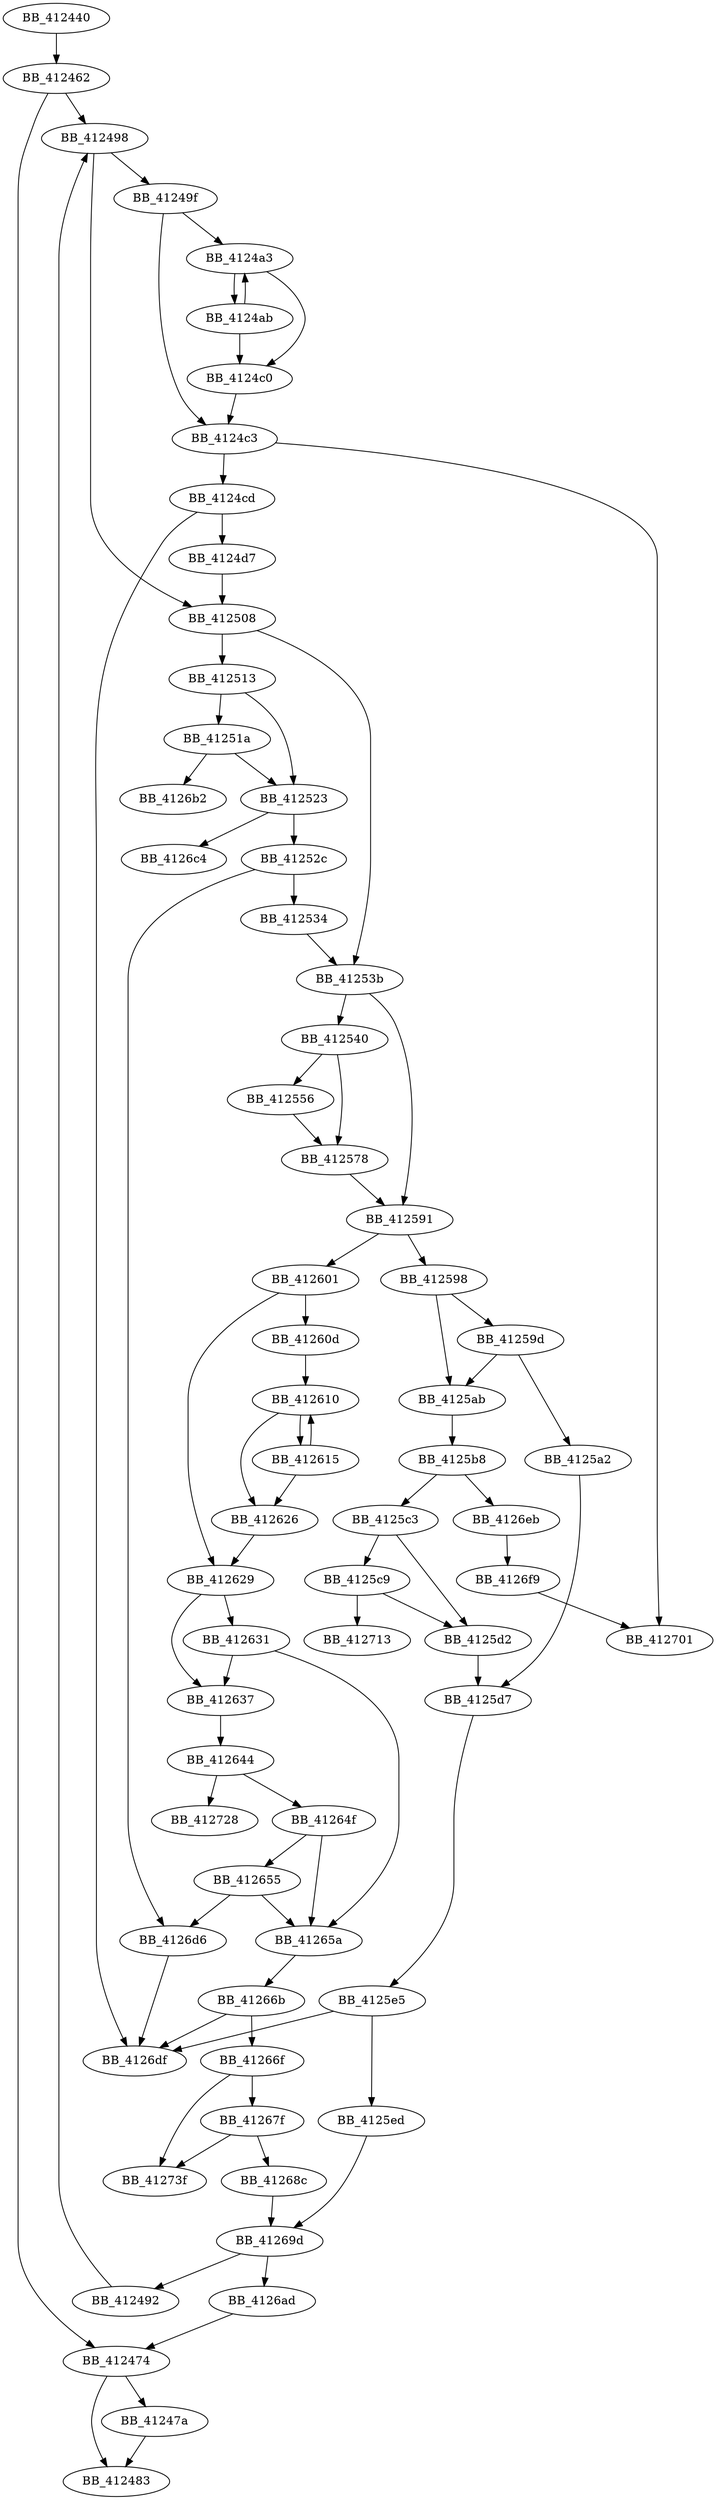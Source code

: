 DiGraph sub_412440{
BB_412440->BB_412462
BB_412462->BB_412474
BB_412462->BB_412498
BB_412474->BB_41247a
BB_412474->BB_412483
BB_41247a->BB_412483
BB_412492->BB_412498
BB_412498->BB_41249f
BB_412498->BB_412508
BB_41249f->BB_4124a3
BB_41249f->BB_4124c3
BB_4124a3->BB_4124ab
BB_4124a3->BB_4124c0
BB_4124ab->BB_4124a3
BB_4124ab->BB_4124c0
BB_4124c0->BB_4124c3
BB_4124c3->BB_4124cd
BB_4124c3->BB_412701
BB_4124cd->BB_4124d7
BB_4124cd->BB_4126df
BB_4124d7->BB_412508
BB_412508->BB_412513
BB_412508->BB_41253b
BB_412513->BB_41251a
BB_412513->BB_412523
BB_41251a->BB_412523
BB_41251a->BB_4126b2
BB_412523->BB_41252c
BB_412523->BB_4126c4
BB_41252c->BB_412534
BB_41252c->BB_4126d6
BB_412534->BB_41253b
BB_41253b->BB_412540
BB_41253b->BB_412591
BB_412540->BB_412556
BB_412540->BB_412578
BB_412556->BB_412578
BB_412578->BB_412591
BB_412591->BB_412598
BB_412591->BB_412601
BB_412598->BB_41259d
BB_412598->BB_4125ab
BB_41259d->BB_4125a2
BB_41259d->BB_4125ab
BB_4125a2->BB_4125d7
BB_4125ab->BB_4125b8
BB_4125b8->BB_4125c3
BB_4125b8->BB_4126eb
BB_4125c3->BB_4125c9
BB_4125c3->BB_4125d2
BB_4125c9->BB_4125d2
BB_4125c9->BB_412713
BB_4125d2->BB_4125d7
BB_4125d7->BB_4125e5
BB_4125e5->BB_4125ed
BB_4125e5->BB_4126df
BB_4125ed->BB_41269d
BB_412601->BB_41260d
BB_412601->BB_412629
BB_41260d->BB_412610
BB_412610->BB_412615
BB_412610->BB_412626
BB_412615->BB_412610
BB_412615->BB_412626
BB_412626->BB_412629
BB_412629->BB_412631
BB_412629->BB_412637
BB_412631->BB_412637
BB_412631->BB_41265a
BB_412637->BB_412644
BB_412644->BB_41264f
BB_412644->BB_412728
BB_41264f->BB_412655
BB_41264f->BB_41265a
BB_412655->BB_41265a
BB_412655->BB_4126d6
BB_41265a->BB_41266b
BB_41266b->BB_41266f
BB_41266b->BB_4126df
BB_41266f->BB_41267f
BB_41266f->BB_41273f
BB_41267f->BB_41268c
BB_41267f->BB_41273f
BB_41268c->BB_41269d
BB_41269d->BB_412492
BB_41269d->BB_4126ad
BB_4126ad->BB_412474
BB_4126d6->BB_4126df
BB_4126eb->BB_4126f9
BB_4126f9->BB_412701
}
